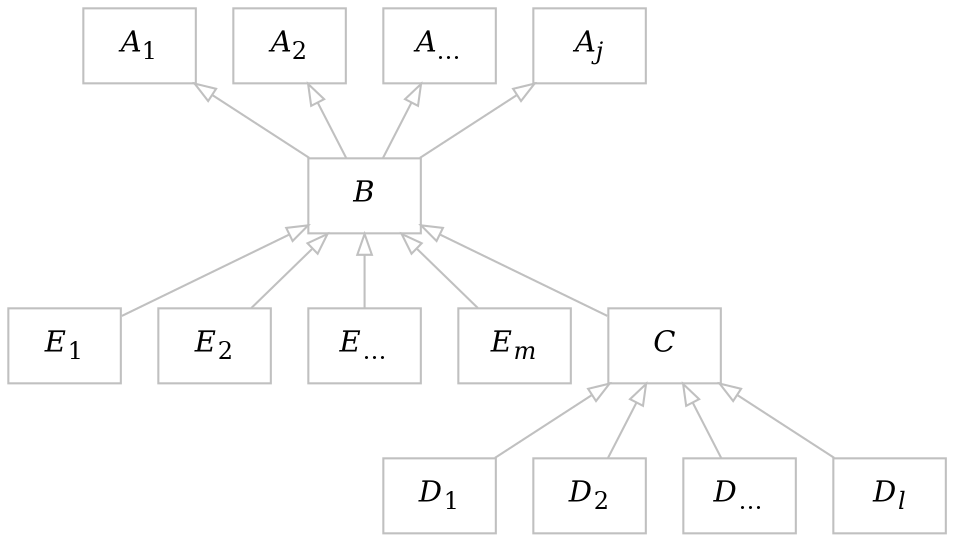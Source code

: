 digraph g {
	node [ shape = "box" color = "gray" ]
	edge [ arrowhead = "none" arrowtail = "onormal" dir = "back" color = "gray" ]

	{ rank = same
	  a1 [ label = <<i>A</i><sub>1</sub>> ]
	  a2 [ label = <<i>A</i><sub>2</sub>> ]
	  adots [ label = <<i>A</i><sub>&hellip;</sub>> ]
	  aj [ label = <<i>A</i><sub><i>j</i></sub>> ]
	}

	a1 -> a2 -> adots -> aj [ style = "invis" ]

	b [ label = <<i>B</i>> ]
	  
	{ rank = same
	  d1 [ label = <<i>D</i><sub>1</sub>> ]
	  d2 [ label = <<i>D</i><sub>2</sub>> ]
	  ddots [ label = <<i>D</i><sub>&hellip;</sub>> ]
	  dl [ label = <<i>D</i><sub><i>l</i></sub>> ]
	}

	d1 -> d2 -> ddots -> dl [ style = "invis" ]

	{ rank = same
	  e1 [ label = <<i>E</i><sub>1</sub>> ]
	  e2 [ label = <<i>E</i><sub>2</sub>> ]
	  edots [ label = <<i>E</i><sub>&hellip;</sub>> ]
	  em [ label = <<i>E</i><sub><i>m</i></sub>> ]
	  c [ label = <<i>C</i>> ]
	}

	e1 -> e2 -> edots -> em -> c [ style = "invis" ]

	a1 -> b
	a2 -> b
	adots -> b
	aj -> b

	b -> c

	b -> e1
	b -> e2
	b -> edots
	b -> em
	
	c -> d1
	c -> d2
	c -> ddots
	c -> dl
}